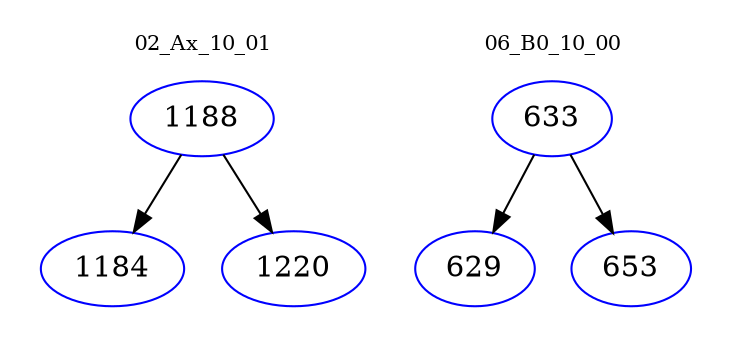 digraph{
subgraph cluster_0 {
color = white
label = "02_Ax_10_01";
fontsize=10;
T0_1188 [label="1188", color="blue"]
T0_1188 -> T0_1184 [color="black"]
T0_1184 [label="1184", color="blue"]
T0_1188 -> T0_1220 [color="black"]
T0_1220 [label="1220", color="blue"]
}
subgraph cluster_1 {
color = white
label = "06_B0_10_00";
fontsize=10;
T1_633 [label="633", color="blue"]
T1_633 -> T1_629 [color="black"]
T1_629 [label="629", color="blue"]
T1_633 -> T1_653 [color="black"]
T1_653 [label="653", color="blue"]
}
}
